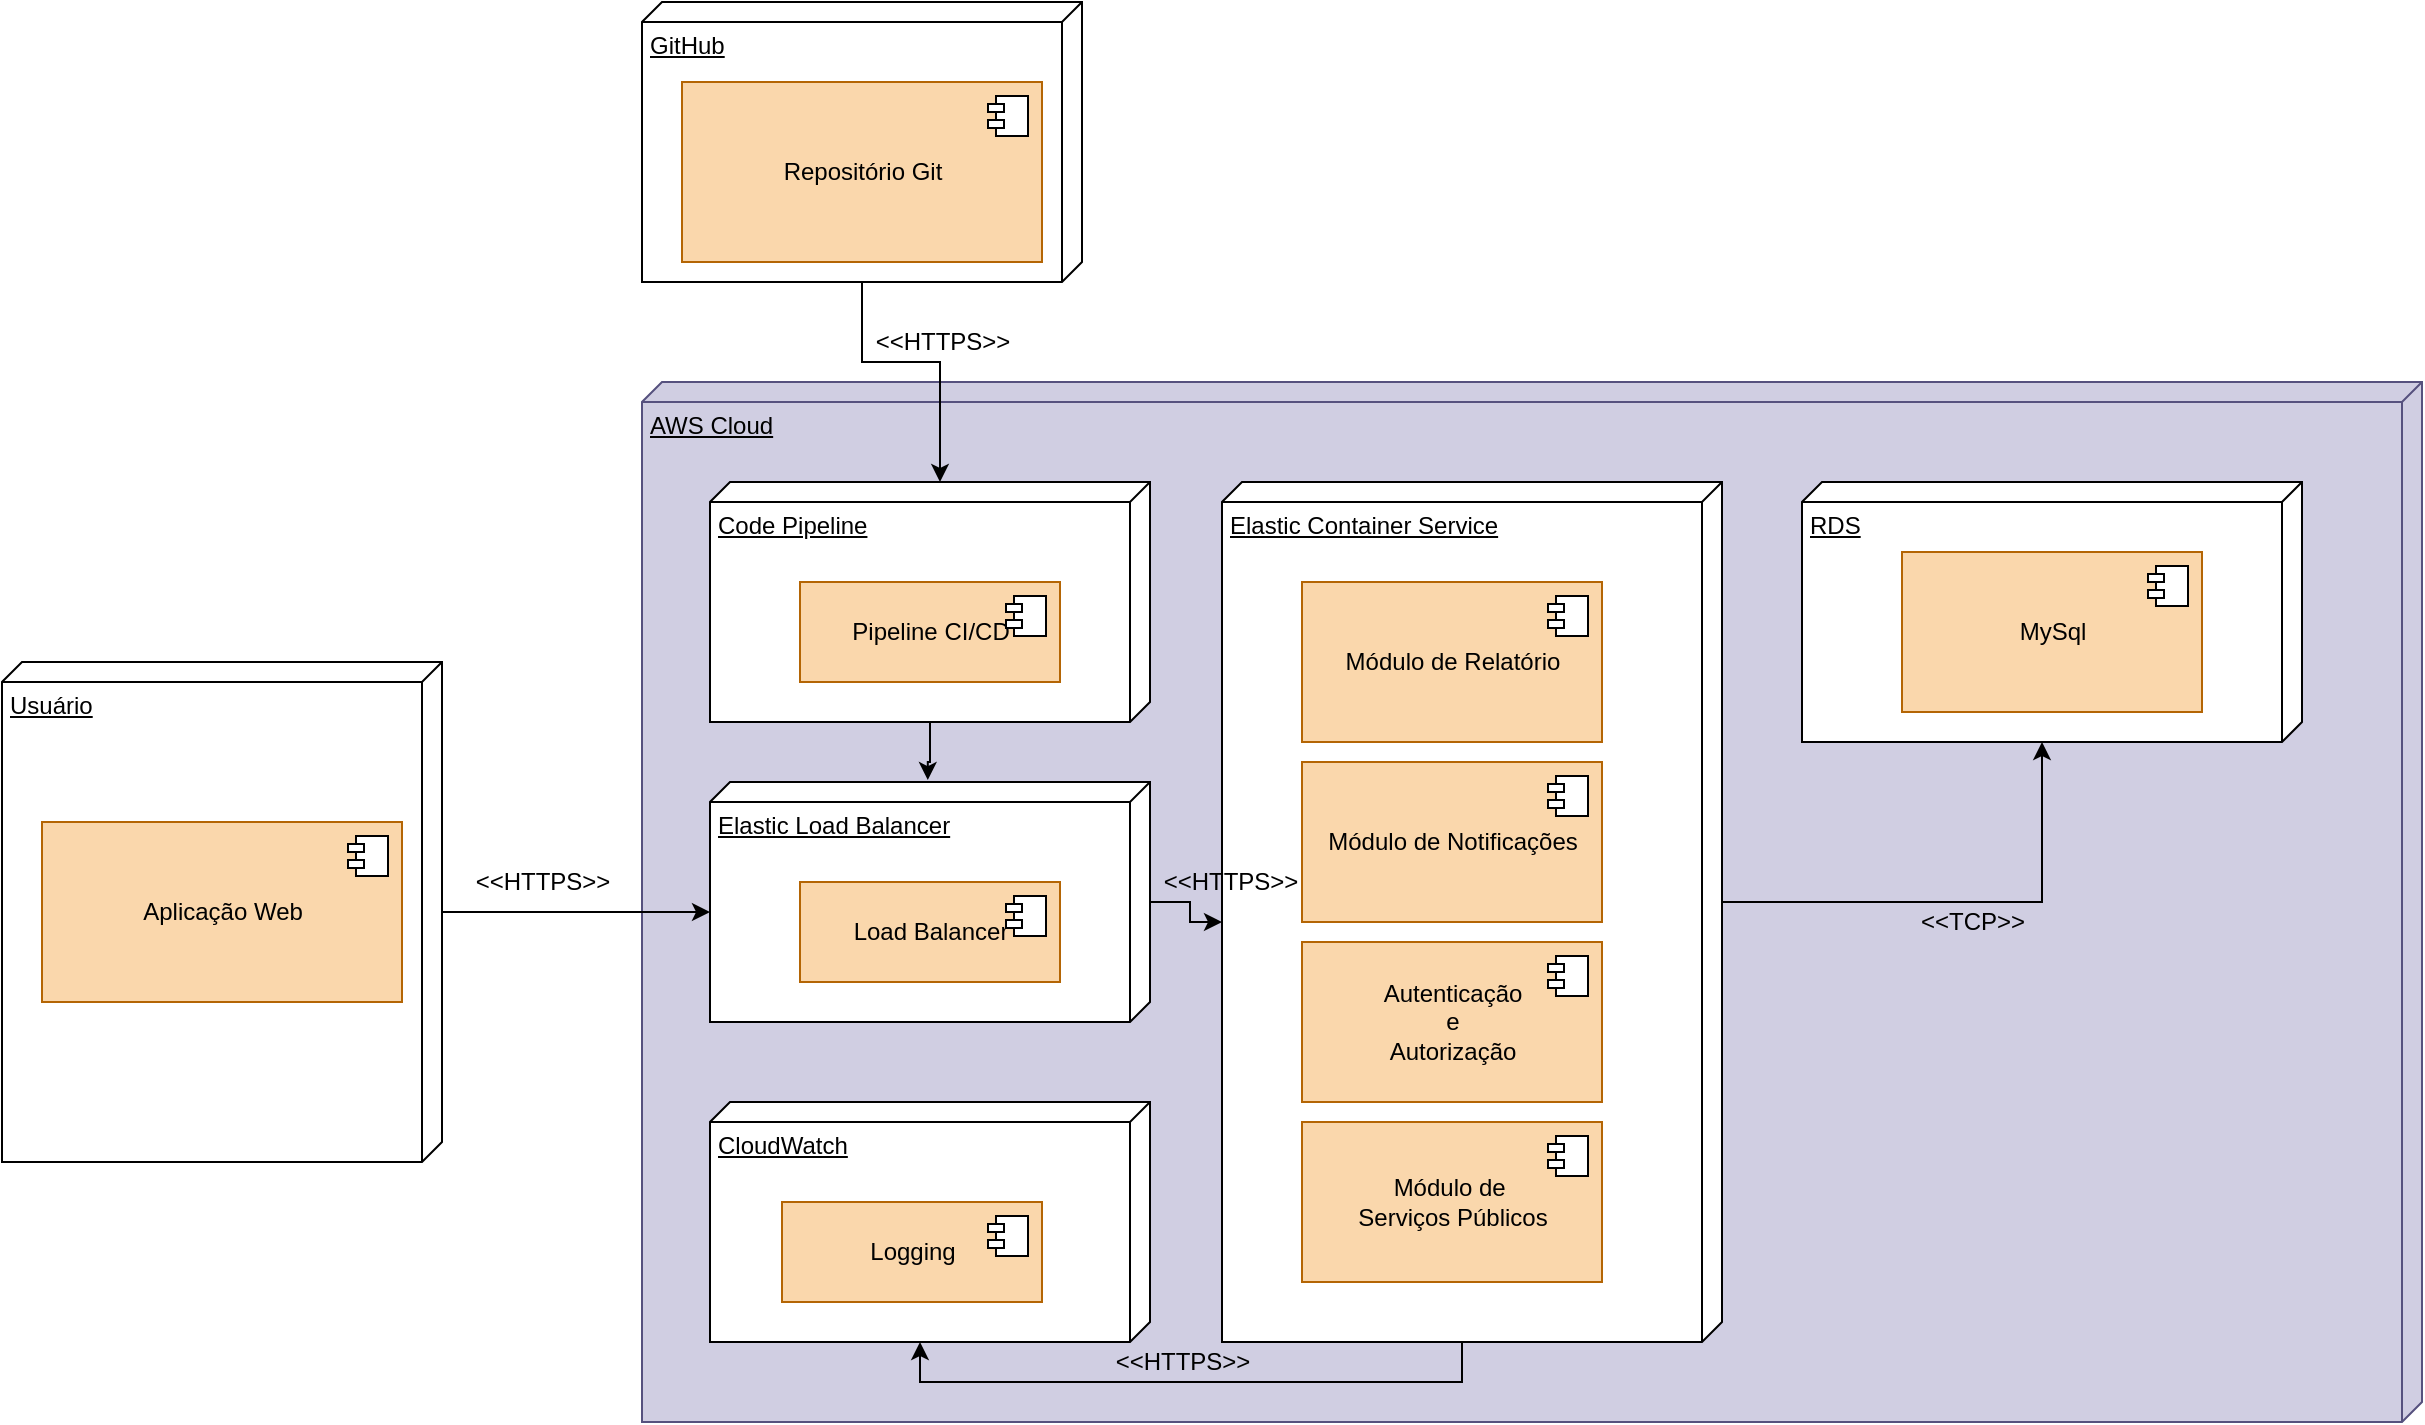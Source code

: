 <mxfile version="13.9.9" type="device"><diagram id="FtlbwEUpOv2axqfK5ysC" name="Página-1"><mxGraphModel dx="2889" dy="1991" grid="1" gridSize="10" guides="1" tooltips="1" connect="1" arrows="1" fold="1" page="1" pageScale="1" pageWidth="827" pageHeight="1169" math="0" shadow="0"><root><mxCell id="0"/><mxCell id="1" parent="0"/><mxCell id="awPjLChspwiQW3Lz68Pm-1" value="Usuário" style="verticalAlign=top;align=left;spacingTop=8;spacingLeft=2;spacingRight=12;shape=cube;size=10;direction=south;fontStyle=4;html=1;" vertex="1" parent="1"><mxGeometry x="-50" y="-30" width="220" height="250" as="geometry"/></mxCell><mxCell id="awPjLChspwiQW3Lz68Pm-4" value="Aplicação Web" style="html=1;dropTarget=0;fillColor=#fad7ac;strokeColor=#b46504;" vertex="1" parent="1"><mxGeometry x="-30" y="50" width="180" height="90" as="geometry"/></mxCell><mxCell id="awPjLChspwiQW3Lz68Pm-5" value="" style="shape=module;jettyWidth=8;jettyHeight=4;" vertex="1" parent="awPjLChspwiQW3Lz68Pm-4"><mxGeometry x="1" width="20" height="20" relative="1" as="geometry"><mxPoint x="-27" y="7" as="offset"/></mxGeometry></mxCell><mxCell id="awPjLChspwiQW3Lz68Pm-6" value="AWS Cloud" style="verticalAlign=top;align=left;spacingTop=8;spacingLeft=2;spacingRight=12;shape=cube;size=10;direction=south;fontStyle=4;html=1;fillColor=#d0cee2;strokeColor=#56517e;" vertex="1" parent="1"><mxGeometry x="270" y="-170" width="890" height="520" as="geometry"/></mxCell><mxCell id="awPjLChspwiQW3Lz68Pm-32" style="edgeStyle=orthogonalEdgeStyle;rounded=0;orthogonalLoop=1;jettySize=auto;html=1;entryX=0;entryY=0;entryDx=0;entryDy=105;entryPerimeter=0;" edge="1" parent="1" source="awPjLChspwiQW3Lz68Pm-7" target="awPjLChspwiQW3Lz68Pm-10"><mxGeometry relative="1" as="geometry"><Array as="points"><mxPoint x="380" y="-180"/><mxPoint x="419" y="-180"/></Array></mxGeometry></mxCell><mxCell id="awPjLChspwiQW3Lz68Pm-7" value="GitHub" style="verticalAlign=top;align=left;spacingTop=8;spacingLeft=2;spacingRight=12;shape=cube;size=10;direction=south;fontStyle=4;html=1;" vertex="1" parent="1"><mxGeometry x="270" y="-360" width="220" height="140" as="geometry"/></mxCell><mxCell id="awPjLChspwiQW3Lz68Pm-8" value="Repositório Git" style="html=1;dropTarget=0;fillColor=#fad7ac;strokeColor=#b46504;" vertex="1" parent="1"><mxGeometry x="290" y="-320" width="180" height="90" as="geometry"/></mxCell><mxCell id="awPjLChspwiQW3Lz68Pm-9" value="" style="shape=module;jettyWidth=8;jettyHeight=4;" vertex="1" parent="awPjLChspwiQW3Lz68Pm-8"><mxGeometry x="1" width="20" height="20" relative="1" as="geometry"><mxPoint x="-27" y="7" as="offset"/></mxGeometry></mxCell><mxCell id="awPjLChspwiQW3Lz68Pm-34" style="edgeStyle=orthogonalEdgeStyle;rounded=0;orthogonalLoop=1;jettySize=auto;html=1;entryX=-0.008;entryY=0.505;entryDx=0;entryDy=0;entryPerimeter=0;" edge="1" parent="1" source="awPjLChspwiQW3Lz68Pm-10" target="awPjLChspwiQW3Lz68Pm-13"><mxGeometry relative="1" as="geometry"/></mxCell><mxCell id="awPjLChspwiQW3Lz68Pm-10" value="Code Pipeline" style="verticalAlign=top;align=left;spacingTop=8;spacingLeft=2;spacingRight=12;shape=cube;size=10;direction=south;fontStyle=4;html=1;" vertex="1" parent="1"><mxGeometry x="304" y="-120" width="220" height="120" as="geometry"/></mxCell><mxCell id="awPjLChspwiQW3Lz68Pm-11" value="Pipeline CI/CD" style="html=1;dropTarget=0;fillColor=#fad7ac;strokeColor=#b46504;" vertex="1" parent="1"><mxGeometry x="349" y="-70" width="130" height="50" as="geometry"/></mxCell><mxCell id="awPjLChspwiQW3Lz68Pm-12" value="" style="shape=module;jettyWidth=8;jettyHeight=4;" vertex="1" parent="awPjLChspwiQW3Lz68Pm-11"><mxGeometry x="1" width="20" height="20" relative="1" as="geometry"><mxPoint x="-27" y="7" as="offset"/></mxGeometry></mxCell><mxCell id="awPjLChspwiQW3Lz68Pm-35" style="edgeStyle=orthogonalEdgeStyle;rounded=0;orthogonalLoop=1;jettySize=auto;html=1;entryX=0;entryY=0;entryDx=220;entryDy=250;entryPerimeter=0;" edge="1" parent="1" source="awPjLChspwiQW3Lz68Pm-13" target="awPjLChspwiQW3Lz68Pm-19"><mxGeometry relative="1" as="geometry"/></mxCell><mxCell id="awPjLChspwiQW3Lz68Pm-13" value="Elastic Load Balancer" style="verticalAlign=top;align=left;spacingTop=8;spacingLeft=2;spacingRight=12;shape=cube;size=10;direction=south;fontStyle=4;html=1;" vertex="1" parent="1"><mxGeometry x="304" y="30" width="220" height="120" as="geometry"/></mxCell><mxCell id="awPjLChspwiQW3Lz68Pm-14" value="Load Balancer" style="html=1;dropTarget=0;fillColor=#fad7ac;strokeColor=#b46504;" vertex="1" parent="1"><mxGeometry x="349" y="80" width="130" height="50" as="geometry"/></mxCell><mxCell id="awPjLChspwiQW3Lz68Pm-15" value="" style="shape=module;jettyWidth=8;jettyHeight=4;" vertex="1" parent="awPjLChspwiQW3Lz68Pm-14"><mxGeometry x="1" width="20" height="20" relative="1" as="geometry"><mxPoint x="-27" y="7" as="offset"/></mxGeometry></mxCell><mxCell id="awPjLChspwiQW3Lz68Pm-16" value="CloudWatch" style="verticalAlign=top;align=left;spacingTop=8;spacingLeft=2;spacingRight=12;shape=cube;size=10;direction=south;fontStyle=4;html=1;" vertex="1" parent="1"><mxGeometry x="304" y="190" width="220" height="120" as="geometry"/></mxCell><mxCell id="awPjLChspwiQW3Lz68Pm-17" value="Logging" style="html=1;dropTarget=0;fillColor=#fad7ac;strokeColor=#b46504;" vertex="1" parent="1"><mxGeometry x="340" y="240" width="130" height="50" as="geometry"/></mxCell><mxCell id="awPjLChspwiQW3Lz68Pm-18" value="" style="shape=module;jettyWidth=8;jettyHeight=4;" vertex="1" parent="awPjLChspwiQW3Lz68Pm-17"><mxGeometry x="1" width="20" height="20" relative="1" as="geometry"><mxPoint x="-27" y="7" as="offset"/></mxGeometry></mxCell><mxCell id="awPjLChspwiQW3Lz68Pm-36" style="edgeStyle=orthogonalEdgeStyle;rounded=0;orthogonalLoop=1;jettySize=auto;html=1;exitX=0;exitY=0;exitDx=210;exitDy=0;exitPerimeter=0;entryX=0;entryY=0;entryDx=130;entryDy=130;entryPerimeter=0;" edge="1" parent="1" source="awPjLChspwiQW3Lz68Pm-19" target="awPjLChspwiQW3Lz68Pm-28"><mxGeometry relative="1" as="geometry"/></mxCell><mxCell id="awPjLChspwiQW3Lz68Pm-37" style="edgeStyle=orthogonalEdgeStyle;rounded=0;orthogonalLoop=1;jettySize=auto;html=1;exitX=0;exitY=0;exitDx=430;exitDy=130;exitPerimeter=0;entryX=0;entryY=0;entryDx=120;entryDy=115;entryPerimeter=0;" edge="1" parent="1" source="awPjLChspwiQW3Lz68Pm-19" target="awPjLChspwiQW3Lz68Pm-16"><mxGeometry relative="1" as="geometry"/></mxCell><mxCell id="awPjLChspwiQW3Lz68Pm-19" value="Elastic Container Service" style="verticalAlign=top;align=left;spacingTop=8;spacingLeft=2;spacingRight=12;shape=cube;size=10;direction=south;fontStyle=4;html=1;" vertex="1" parent="1"><mxGeometry x="560" y="-120" width="250" height="430" as="geometry"/></mxCell><mxCell id="awPjLChspwiQW3Lz68Pm-20" value="Módulo de Relatório" style="html=1;dropTarget=0;fillColor=#fad7ac;strokeColor=#b46504;" vertex="1" parent="1"><mxGeometry x="600" y="-70" width="150" height="80" as="geometry"/></mxCell><mxCell id="awPjLChspwiQW3Lz68Pm-21" value="" style="shape=module;jettyWidth=8;jettyHeight=4;" vertex="1" parent="awPjLChspwiQW3Lz68Pm-20"><mxGeometry x="1" width="20" height="20" relative="1" as="geometry"><mxPoint x="-27" y="7" as="offset"/></mxGeometry></mxCell><mxCell id="awPjLChspwiQW3Lz68Pm-22" value="Módulo de Notificações" style="html=1;dropTarget=0;fillColor=#fad7ac;strokeColor=#b46504;" vertex="1" parent="1"><mxGeometry x="600" y="20" width="150" height="80" as="geometry"/></mxCell><mxCell id="awPjLChspwiQW3Lz68Pm-23" value="" style="shape=module;jettyWidth=8;jettyHeight=4;" vertex="1" parent="awPjLChspwiQW3Lz68Pm-22"><mxGeometry x="1" width="20" height="20" relative="1" as="geometry"><mxPoint x="-27" y="7" as="offset"/></mxGeometry></mxCell><mxCell id="awPjLChspwiQW3Lz68Pm-24" value="Autenticação&lt;br&gt;e&lt;br&gt;Autorização" style="html=1;dropTarget=0;fillColor=#fad7ac;strokeColor=#b46504;" vertex="1" parent="1"><mxGeometry x="600" y="110" width="150" height="80" as="geometry"/></mxCell><mxCell id="awPjLChspwiQW3Lz68Pm-25" value="" style="shape=module;jettyWidth=8;jettyHeight=4;" vertex="1" parent="awPjLChspwiQW3Lz68Pm-24"><mxGeometry x="1" width="20" height="20" relative="1" as="geometry"><mxPoint x="-27" y="7" as="offset"/></mxGeometry></mxCell><mxCell id="awPjLChspwiQW3Lz68Pm-26" value="Módulo de&amp;nbsp;&lt;br&gt;Serviços Públicos" style="html=1;dropTarget=0;fillColor=#fad7ac;strokeColor=#b46504;" vertex="1" parent="1"><mxGeometry x="600" y="200" width="150" height="80" as="geometry"/></mxCell><mxCell id="awPjLChspwiQW3Lz68Pm-27" value="" style="shape=module;jettyWidth=8;jettyHeight=4;" vertex="1" parent="awPjLChspwiQW3Lz68Pm-26"><mxGeometry x="1" width="20" height="20" relative="1" as="geometry"><mxPoint x="-27" y="7" as="offset"/></mxGeometry></mxCell><mxCell id="awPjLChspwiQW3Lz68Pm-28" value="RDS" style="verticalAlign=top;align=left;spacingTop=8;spacingLeft=2;spacingRight=12;shape=cube;size=10;direction=south;fontStyle=4;html=1;" vertex="1" parent="1"><mxGeometry x="850" y="-120" width="250" height="130" as="geometry"/></mxCell><mxCell id="awPjLChspwiQW3Lz68Pm-29" value="MySql" style="html=1;dropTarget=0;fillColor=#fad7ac;strokeColor=#b46504;" vertex="1" parent="1"><mxGeometry x="900" y="-85" width="150" height="80" as="geometry"/></mxCell><mxCell id="awPjLChspwiQW3Lz68Pm-30" value="" style="shape=module;jettyWidth=8;jettyHeight=4;" vertex="1" parent="awPjLChspwiQW3Lz68Pm-29"><mxGeometry x="1" width="20" height="20" relative="1" as="geometry"><mxPoint x="-27" y="7" as="offset"/></mxGeometry></mxCell><mxCell id="awPjLChspwiQW3Lz68Pm-31" style="edgeStyle=orthogonalEdgeStyle;rounded=0;orthogonalLoop=1;jettySize=auto;html=1;entryX=0;entryY=0;entryDx=65;entryDy=220;entryPerimeter=0;" edge="1" parent="1" source="awPjLChspwiQW3Lz68Pm-1" target="awPjLChspwiQW3Lz68Pm-13"><mxGeometry relative="1" as="geometry"/></mxCell><mxCell id="awPjLChspwiQW3Lz68Pm-38" value="&amp;lt;&amp;lt;HTTPS&amp;gt;&amp;gt;" style="text;html=1;align=center;verticalAlign=middle;resizable=0;points=[];autosize=1;" vertex="1" parent="1"><mxGeometry x="180" y="70" width="80" height="20" as="geometry"/></mxCell><mxCell id="awPjLChspwiQW3Lz68Pm-39" value="&amp;lt;&amp;lt;TCP&amp;gt;&amp;gt;" style="text;html=1;align=center;verticalAlign=middle;resizable=0;points=[];autosize=1;" vertex="1" parent="1"><mxGeometry x="900" y="90" width="70" height="20" as="geometry"/></mxCell><mxCell id="awPjLChspwiQW3Lz68Pm-41" value="&amp;lt;&amp;lt;HTTPS&amp;gt;&amp;gt;" style="text;html=1;align=center;verticalAlign=middle;resizable=0;points=[];autosize=1;" vertex="1" parent="1"><mxGeometry x="380" y="-200" width="80" height="20" as="geometry"/></mxCell><mxCell id="awPjLChspwiQW3Lz68Pm-42" value="&amp;lt;&amp;lt;HTTPS&amp;gt;&amp;gt;" style="text;html=1;align=center;verticalAlign=middle;resizable=0;points=[];autosize=1;" vertex="1" parent="1"><mxGeometry x="524" y="70" width="80" height="20" as="geometry"/></mxCell><mxCell id="awPjLChspwiQW3Lz68Pm-43" value="&amp;lt;&amp;lt;HTTPS&amp;gt;&amp;gt;" style="text;html=1;align=center;verticalAlign=middle;resizable=0;points=[];autosize=1;" vertex="1" parent="1"><mxGeometry x="500" y="310" width="80" height="20" as="geometry"/></mxCell></root></mxGraphModel></diagram></mxfile>